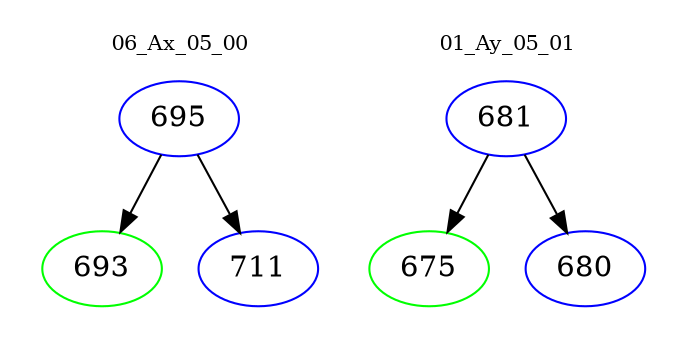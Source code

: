 digraph{
subgraph cluster_0 {
color = white
label = "06_Ax_05_00";
fontsize=10;
T0_695 [label="695", color="blue"]
T0_695 -> T0_693 [color="black"]
T0_693 [label="693", color="green"]
T0_695 -> T0_711 [color="black"]
T0_711 [label="711", color="blue"]
}
subgraph cluster_1 {
color = white
label = "01_Ay_05_01";
fontsize=10;
T1_681 [label="681", color="blue"]
T1_681 -> T1_675 [color="black"]
T1_675 [label="675", color="green"]
T1_681 -> T1_680 [color="black"]
T1_680 [label="680", color="blue"]
}
}
